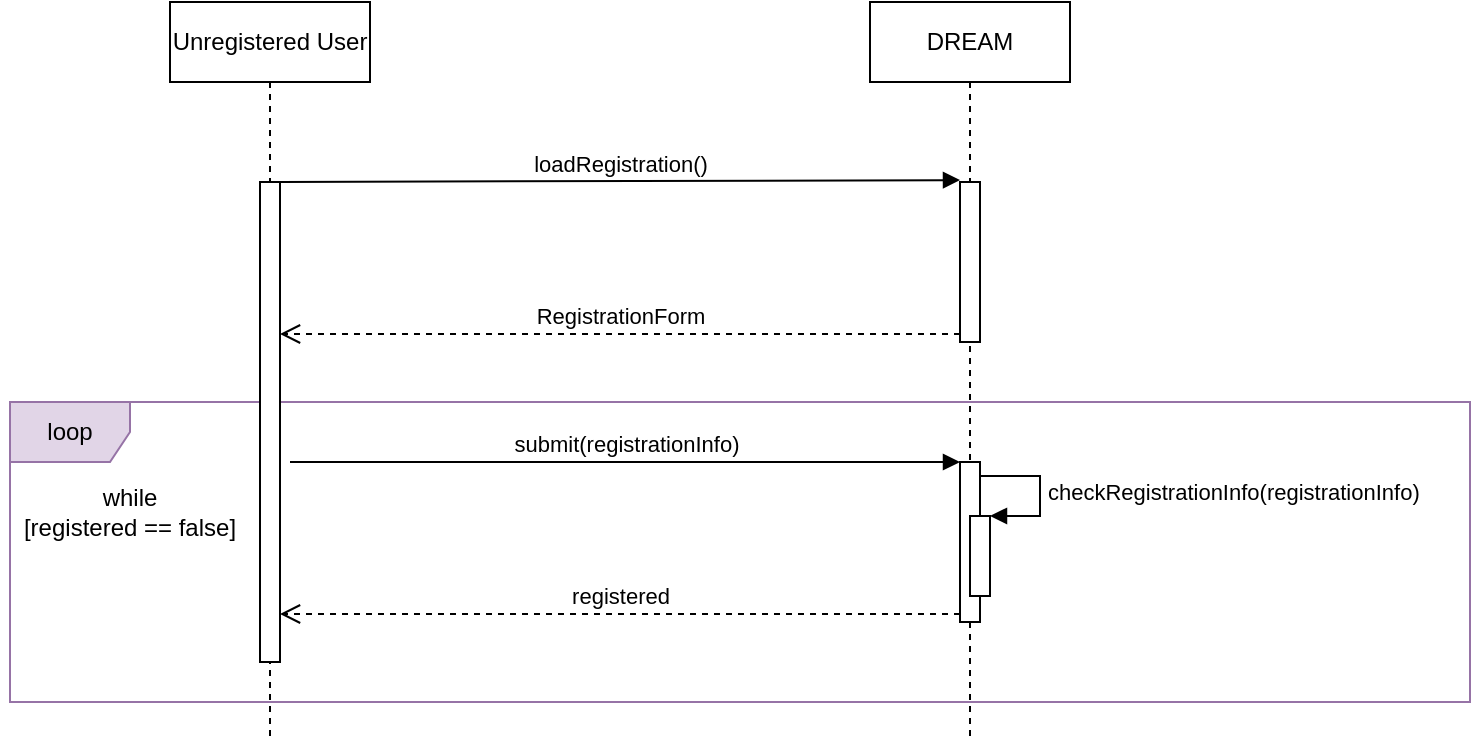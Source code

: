 <mxfile version="16.0.3" type="device" pages="13"><diagram name="registration" id="0783ab3e-0a74-02c8-0abd-f7b4e66b4bec"><mxGraphModel dx="912" dy="740" grid="1" gridSize="10" guides="1" tooltips="1" connect="1" arrows="1" fold="1" page="1" pageScale="1" pageWidth="850" pageHeight="1100" background="none" math="0" shadow="0"><root><mxCell id="0"/><mxCell id="1" parent="0"/><mxCell id="Lhwjp3vvv-CEDBcAC0iq-21" value="loop" style="shape=umlFrame;whiteSpace=wrap;html=1;fillColor=#e1d5e7;strokeColor=#9673a6;" parent="1" vertex="1"><mxGeometry x="10" y="250" width="730" height="150" as="geometry"/></mxCell><mxCell id="Lhwjp3vvv-CEDBcAC0iq-2" value="Unregistered User" style="shape=umlLifeline;perimeter=lifelinePerimeter;whiteSpace=wrap;html=1;container=0;collapsible=0;recursiveResize=0;outlineConnect=0;" parent="1" vertex="1"><mxGeometry x="90" y="50" width="100" height="370" as="geometry"/></mxCell><mxCell id="Lhwjp3vvv-CEDBcAC0iq-3" value="DREAM" style="shape=umlLifeline;perimeter=lifelinePerimeter;whiteSpace=wrap;html=1;container=1;collapsible=0;recursiveResize=0;outlineConnect=0;" parent="1" vertex="1"><mxGeometry x="440" y="50" width="100" height="370" as="geometry"/></mxCell><mxCell id="Lhwjp3vvv-CEDBcAC0iq-4" value="" style="html=1;points=[];perimeter=orthogonalPerimeter;" parent="Lhwjp3vvv-CEDBcAC0iq-3" vertex="1"><mxGeometry x="45" y="90" width="10" height="80" as="geometry"/></mxCell><mxCell id="Lhwjp3vvv-CEDBcAC0iq-14" value="" style="html=1;points=[];perimeter=orthogonalPerimeter;" parent="Lhwjp3vvv-CEDBcAC0iq-3" vertex="1"><mxGeometry x="45" y="230" width="10" height="80" as="geometry"/></mxCell><mxCell id="Lhwjp3vvv-CEDBcAC0iq-19" value="" style="html=1;points=[];perimeter=orthogonalPerimeter;" parent="Lhwjp3vvv-CEDBcAC0iq-3" vertex="1"><mxGeometry x="50" y="257" width="10" height="40" as="geometry"/></mxCell><mxCell id="Lhwjp3vvv-CEDBcAC0iq-20" value="checkRegistrationInfo(registrationInfo)" style="edgeStyle=orthogonalEdgeStyle;html=1;align=left;spacingLeft=2;endArrow=block;rounded=0;entryX=1;entryY=0;" parent="Lhwjp3vvv-CEDBcAC0iq-3" target="Lhwjp3vvv-CEDBcAC0iq-19" edge="1"><mxGeometry relative="1" as="geometry"><mxPoint x="55" y="237" as="sourcePoint"/><Array as="points"><mxPoint x="85" y="237"/></Array></mxGeometry></mxCell><mxCell id="Lhwjp3vvv-CEDBcAC0iq-5" value="loadRegistration()" style="html=1;verticalAlign=bottom;endArrow=block;rounded=0;entryX=0;entryY=-0.012;entryDx=0;entryDy=0;entryPerimeter=0;" parent="1" target="Lhwjp3vvv-CEDBcAC0iq-4" edge="1"><mxGeometry relative="1" as="geometry"><mxPoint x="145" y="140" as="sourcePoint"/><mxPoint x="480" y="140" as="targetPoint"/></mxGeometry></mxCell><mxCell id="Lhwjp3vvv-CEDBcAC0iq-6" value="RegistrationForm" style="html=1;verticalAlign=bottom;endArrow=open;dashed=1;endSize=8;exitX=0;exitY=0.95;rounded=0;" parent="1" source="Lhwjp3vvv-CEDBcAC0iq-4" edge="1"><mxGeometry relative="1" as="geometry"><mxPoint x="145" y="216" as="targetPoint"/></mxGeometry></mxCell><mxCell id="Lhwjp3vvv-CEDBcAC0iq-15" value="submit(registrationInfo)" style="html=1;verticalAlign=bottom;endArrow=block;entryX=0;entryY=0;rounded=0;" parent="1" target="Lhwjp3vvv-CEDBcAC0iq-14" edge="1"><mxGeometry relative="1" as="geometry"><mxPoint x="150" y="280" as="sourcePoint"/></mxGeometry></mxCell><mxCell id="Lhwjp3vvv-CEDBcAC0iq-16" value="registered" style="html=1;verticalAlign=bottom;endArrow=open;dashed=1;endSize=8;exitX=0;exitY=0.95;rounded=0;" parent="1" source="Lhwjp3vvv-CEDBcAC0iq-14" edge="1"><mxGeometry relative="1" as="geometry"><mxPoint x="145" y="356" as="targetPoint"/></mxGeometry></mxCell><mxCell id="Lhwjp3vvv-CEDBcAC0iq-7" value="" style="html=1;points=[];perimeter=orthogonalPerimeter;" parent="1" vertex="1"><mxGeometry x="135" y="140" width="10" height="240" as="geometry"/></mxCell><mxCell id="Lhwjp3vvv-CEDBcAC0iq-22" value="while&lt;br&gt;[registered == false]" style="text;html=1;strokeColor=none;fillColor=none;align=center;verticalAlign=middle;whiteSpace=wrap;rounded=0;" parent="1" vertex="1"><mxGeometry x="5" y="290" width="130" height="30" as="geometry"/></mxCell></root></mxGraphModel></diagram><diagram id="vI2BYqSPdfkyQuanqjRV" name="PolicyMaker Login"><mxGraphModel dx="1000" dy="827" grid="1" gridSize="10" guides="1" tooltips="1" connect="1" arrows="1" fold="1" page="1" pageScale="1" pageWidth="12800" pageHeight="7200" math="0" shadow="0"><root><mxCell id="p0UcOBRAD0Ze1dUnrScN-0"/><mxCell id="p0UcOBRAD0Ze1dUnrScN-1" parent="p0UcOBRAD0Ze1dUnrScN-0"/><mxCell id="_lGnUuVGFpdFyYwsi3Nl-11" value="loop" style="shape=umlFrame;whiteSpace=wrap;html=1;fillColor=#e1d5e7;strokeColor=#9673a6;" parent="p0UcOBRAD0Ze1dUnrScN-1" vertex="1"><mxGeometry x="145" y="350" width="710" height="150" as="geometry"/></mxCell><mxCell id="_lGnUuVGFpdFyYwsi3Nl-0" value="Policy Maker" style="shape=umlLifeline;perimeter=lifelinePerimeter;whiteSpace=wrap;html=1;container=0;collapsible=0;recursiveResize=0;outlineConnect=0;" parent="p0UcOBRAD0Ze1dUnrScN-1" vertex="1"><mxGeometry x="225" y="150" width="100" height="370" as="geometry"/></mxCell><mxCell id="_lGnUuVGFpdFyYwsi3Nl-1" value="DREAM" style="shape=umlLifeline;perimeter=lifelinePerimeter;whiteSpace=wrap;html=1;container=1;collapsible=0;recursiveResize=0;outlineConnect=0;" parent="p0UcOBRAD0Ze1dUnrScN-1" vertex="1"><mxGeometry x="575" y="150" width="100" height="370" as="geometry"/></mxCell><mxCell id="_lGnUuVGFpdFyYwsi3Nl-2" value="" style="html=1;points=[];perimeter=orthogonalPerimeter;" parent="_lGnUuVGFpdFyYwsi3Nl-1" vertex="1"><mxGeometry x="45" y="90" width="10" height="80" as="geometry"/></mxCell><mxCell id="_lGnUuVGFpdFyYwsi3Nl-3" value="" style="html=1;points=[];perimeter=orthogonalPerimeter;" parent="_lGnUuVGFpdFyYwsi3Nl-1" vertex="1"><mxGeometry x="45" y="230" width="10" height="80" as="geometry"/></mxCell><mxCell id="_lGnUuVGFpdFyYwsi3Nl-4" value="" style="html=1;points=[];perimeter=orthogonalPerimeter;" parent="_lGnUuVGFpdFyYwsi3Nl-1" vertex="1"><mxGeometry x="50" y="257" width="10" height="40" as="geometry"/></mxCell><mxCell id="_lGnUuVGFpdFyYwsi3Nl-5" value="checkLoginInfo(loginInfo)" style="edgeStyle=orthogonalEdgeStyle;html=1;align=left;spacingLeft=2;endArrow=block;rounded=0;entryX=1;entryY=0;" parent="_lGnUuVGFpdFyYwsi3Nl-1" target="_lGnUuVGFpdFyYwsi3Nl-4" edge="1"><mxGeometry relative="1" as="geometry"><mxPoint x="55" y="237" as="sourcePoint"/><Array as="points"><mxPoint x="85" y="237"/></Array></mxGeometry></mxCell><mxCell id="_lGnUuVGFpdFyYwsi3Nl-6" value="loadLogin()" style="html=1;verticalAlign=bottom;endArrow=block;rounded=0;entryX=0;entryY=-0.012;entryDx=0;entryDy=0;entryPerimeter=0;" parent="p0UcOBRAD0Ze1dUnrScN-1" target="_lGnUuVGFpdFyYwsi3Nl-2" edge="1"><mxGeometry relative="1" as="geometry"><mxPoint x="280" y="240" as="sourcePoint"/><mxPoint x="615" y="240" as="targetPoint"/></mxGeometry></mxCell><mxCell id="_lGnUuVGFpdFyYwsi3Nl-7" value="LoginForm" style="html=1;verticalAlign=bottom;endArrow=open;dashed=1;endSize=8;exitX=0;exitY=0.95;rounded=0;" parent="p0UcOBRAD0Ze1dUnrScN-1" source="_lGnUuVGFpdFyYwsi3Nl-2" edge="1"><mxGeometry relative="1" as="geometry"><mxPoint x="280" y="316" as="targetPoint"/></mxGeometry></mxCell><mxCell id="_lGnUuVGFpdFyYwsi3Nl-8" value="submit(loginInfo)" style="html=1;verticalAlign=bottom;endArrow=block;entryX=0;entryY=0;rounded=0;" parent="p0UcOBRAD0Ze1dUnrScN-1" target="_lGnUuVGFpdFyYwsi3Nl-3" edge="1"><mxGeometry relative="1" as="geometry"><mxPoint x="285" y="380" as="sourcePoint"/></mxGeometry></mxCell><mxCell id="_lGnUuVGFpdFyYwsi3Nl-9" value="registered" style="html=1;verticalAlign=bottom;endArrow=open;dashed=1;endSize=8;exitX=0;exitY=0.95;rounded=0;" parent="p0UcOBRAD0Ze1dUnrScN-1" source="_lGnUuVGFpdFyYwsi3Nl-3" edge="1"><mxGeometry relative="1" as="geometry"><mxPoint x="280" y="456" as="targetPoint"/></mxGeometry></mxCell><mxCell id="_lGnUuVGFpdFyYwsi3Nl-10" value="" style="html=1;points=[];perimeter=orthogonalPerimeter;" parent="p0UcOBRAD0Ze1dUnrScN-1" vertex="1"><mxGeometry x="270" y="240" width="10" height="240" as="geometry"/></mxCell><mxCell id="_lGnUuVGFpdFyYwsi3Nl-12" value="while&lt;br&gt;[registered == false]" style="text;html=1;strokeColor=none;fillColor=none;align=center;verticalAlign=middle;whiteSpace=wrap;rounded=0;" parent="p0UcOBRAD0Ze1dUnrScN-1" vertex="1"><mxGeometry x="140" y="390" width="130" height="30" as="geometry"/></mxCell></root></mxGraphModel></diagram><diagram id="Sor99EpceYO9WMCxvMWS" name="PolicyMaker identify"><mxGraphModel dx="912" dy="740" grid="1" gridSize="10" guides="1" tooltips="1" connect="1" arrows="1" fold="1" page="1" pageScale="1" pageWidth="12800" pageHeight="7200" math="0" shadow="0"><root><mxCell id="fFaa73xFJhTY0NEzbRdM-0"/><mxCell id="fFaa73xFJhTY0NEzbRdM-1" parent="fFaa73xFJhTY0NEzbRdM-0"/><mxCell id="s4VFORt1vu0HnYtJJk2j-1" value="Policy Maker" style="shape=umlLifeline;perimeter=lifelinePerimeter;whiteSpace=wrap;html=1;container=0;collapsible=0;recursiveResize=0;outlineConnect=0;" parent="fFaa73xFJhTY0NEzbRdM-1" vertex="1"><mxGeometry x="695" y="40" width="100" height="480" as="geometry"/></mxCell><mxCell id="s4VFORt1vu0HnYtJJk2j-2" value="DREAM" style="shape=umlLifeline;perimeter=lifelinePerimeter;whiteSpace=wrap;html=1;container=1;collapsible=0;recursiveResize=0;outlineConnect=0;" parent="fFaa73xFJhTY0NEzbRdM-1" vertex="1"><mxGeometry x="1045" y="40" width="100" height="480" as="geometry"/></mxCell><mxCell id="s4VFORt1vu0HnYtJJk2j-3" value="" style="html=1;points=[];perimeter=orthogonalPerimeter;" parent="s4VFORt1vu0HnYtJJk2j-2" vertex="1"><mxGeometry x="45" y="90" width="10" height="80" as="geometry"/></mxCell><mxCell id="s4VFORt1vu0HnYtJJk2j-4" value="" style="html=1;points=[];perimeter=orthogonalPerimeter;" parent="s4VFORt1vu0HnYtJJk2j-2" vertex="1"><mxGeometry x="45" y="230" width="10" height="80" as="geometry"/></mxCell><mxCell id="3A6Jlp2NNqsCVwZp2HEv-0" value="" style="html=1;points=[];perimeter=orthogonalPerimeter;" parent="s4VFORt1vu0HnYtJJk2j-2" vertex="1"><mxGeometry x="45" y="360" width="10" height="80" as="geometry"/></mxCell><mxCell id="s4VFORt1vu0HnYtJJk2j-7" value="selectArea(area)" style="html=1;verticalAlign=bottom;endArrow=block;rounded=0;entryX=0;entryY=-0.012;entryDx=0;entryDy=0;entryPerimeter=0;" parent="fFaa73xFJhTY0NEzbRdM-1" target="s4VFORt1vu0HnYtJJk2j-3" edge="1"><mxGeometry relative="1" as="geometry"><mxPoint x="750" y="130" as="sourcePoint"/><mxPoint x="1085" y="130" as="targetPoint"/></mxGeometry></mxCell><mxCell id="s4VFORt1vu0HnYtJJk2j-8" value="areaInfo" style="html=1;verticalAlign=bottom;endArrow=open;dashed=1;endSize=8;exitX=0;exitY=0.95;rounded=0;" parent="fFaa73xFJhTY0NEzbRdM-1" source="s4VFORt1vu0HnYtJJk2j-3" edge="1"><mxGeometry relative="1" as="geometry"><mxPoint x="750" y="206" as="targetPoint"/></mxGeometry></mxCell><mxCell id="s4VFORt1vu0HnYtJJk2j-9" value="loadPerformanceUpdate(area)" style="html=1;verticalAlign=bottom;endArrow=block;entryX=0;entryY=0;rounded=0;" parent="fFaa73xFJhTY0NEzbRdM-1" target="s4VFORt1vu0HnYtJJk2j-4" edge="1"><mxGeometry relative="1" as="geometry"><mxPoint x="755" y="270" as="sourcePoint"/></mxGeometry></mxCell><mxCell id="s4VFORt1vu0HnYtJJk2j-10" value="farmerList" style="html=1;verticalAlign=bottom;endArrow=open;dashed=1;endSize=8;exitX=0;exitY=0.95;rounded=0;" parent="fFaa73xFJhTY0NEzbRdM-1" source="s4VFORt1vu0HnYtJJk2j-4" edge="1"><mxGeometry relative="1" as="geometry"><mxPoint x="750" y="346" as="targetPoint"/></mxGeometry></mxCell><mxCell id="s4VFORt1vu0HnYtJJk2j-11" value="" style="html=1;points=[];perimeter=orthogonalPerimeter;" parent="fFaa73xFJhTY0NEzbRdM-1" vertex="1"><mxGeometry x="740" y="130" width="10" height="380" as="geometry"/></mxCell><mxCell id="3A6Jlp2NNqsCVwZp2HEv-1" value="submit(farmerPerformanceInfo)" style="html=1;verticalAlign=bottom;endArrow=block;entryX=0;entryY=0;rounded=0;" parent="fFaa73xFJhTY0NEzbRdM-1" target="3A6Jlp2NNqsCVwZp2HEv-0" edge="1"><mxGeometry relative="1" as="geometry"><mxPoint x="750" y="400" as="sourcePoint"/></mxGeometry></mxCell><mxCell id="3A6Jlp2NNqsCVwZp2HEv-2" value="success" style="html=1;verticalAlign=bottom;endArrow=open;dashed=1;endSize=8;exitX=0;exitY=0.95;rounded=0;" parent="fFaa73xFJhTY0NEzbRdM-1" source="3A6Jlp2NNqsCVwZp2HEv-0" edge="1"><mxGeometry relative="1" as="geometry"><mxPoint x="750" y="476" as="targetPoint"/></mxGeometry></mxCell></root></mxGraphModel></diagram><diagram id="JmxkgV8Ty_co2hXeYLYR" name="PolicyMaker understand"><mxGraphModel dx="912" dy="740" grid="1" gridSize="10" guides="1" tooltips="1" connect="1" arrows="1" fold="1" page="1" pageScale="1" pageWidth="12800" pageHeight="7200" math="0" shadow="0"><root><mxCell id="wDSGKL-ohpnoMUDczvOd-0"/><mxCell id="wDSGKL-ohpnoMUDczvOd-1" parent="wDSGKL-ohpnoMUDczvOd-0"/><mxCell id="4y-3x2z9PUNTMeuIYNOr-0" value="opt" style="shape=umlFrame;whiteSpace=wrap;html=1;fillColor=#dae8fc;strokeColor=#6c8ebf;" parent="wDSGKL-ohpnoMUDczvOd-1" vertex="1"><mxGeometry x="660" y="220" width="500" height="160" as="geometry"/></mxCell><mxCell id="SFy-0bgSA0R7EXU9Q11b-1" value="Policy Maker" style="shape=umlLifeline;perimeter=lifelinePerimeter;whiteSpace=wrap;html=1;container=0;collapsible=0;recursiveResize=0;outlineConnect=0;" parent="wDSGKL-ohpnoMUDczvOd-1" vertex="1"><mxGeometry x="695" y="40" width="100" height="370" as="geometry"/></mxCell><mxCell id="SFy-0bgSA0R7EXU9Q11b-2" value="DREAM" style="shape=umlLifeline;perimeter=lifelinePerimeter;whiteSpace=wrap;html=1;container=1;collapsible=0;recursiveResize=0;outlineConnect=0;" parent="wDSGKL-ohpnoMUDczvOd-1" vertex="1"><mxGeometry x="1045" y="40" width="100" height="370" as="geometry"/></mxCell><mxCell id="SFy-0bgSA0R7EXU9Q11b-3" value="" style="html=1;points=[];perimeter=orthogonalPerimeter;" parent="SFy-0bgSA0R7EXU9Q11b-2" vertex="1"><mxGeometry x="45" y="90" width="10" height="80" as="geometry"/></mxCell><mxCell id="SFy-0bgSA0R7EXU9Q11b-4" value="" style="html=1;points=[];perimeter=orthogonalPerimeter;" parent="SFy-0bgSA0R7EXU9Q11b-2" vertex="1"><mxGeometry x="45" y="230" width="10" height="80" as="geometry"/></mxCell><mxCell id="SFy-0bgSA0R7EXU9Q11b-7" value="loadDailyPlanList(agronomist)" style="html=1;verticalAlign=bottom;endArrow=block;rounded=0;entryX=0;entryY=-0.012;entryDx=0;entryDy=0;entryPerimeter=0;" parent="wDSGKL-ohpnoMUDczvOd-1" target="SFy-0bgSA0R7EXU9Q11b-3" edge="1"><mxGeometry relative="1" as="geometry"><mxPoint x="750" y="130" as="sourcePoint"/><mxPoint x="1085" y="130" as="targetPoint"/></mxGeometry></mxCell><mxCell id="SFy-0bgSA0R7EXU9Q11b-8" value="dailyplanList" style="html=1;verticalAlign=bottom;endArrow=open;dashed=1;endSize=8;exitX=0;exitY=0.95;rounded=0;" parent="wDSGKL-ohpnoMUDczvOd-1" source="SFy-0bgSA0R7EXU9Q11b-3" edge="1"><mxGeometry relative="1" as="geometry"><mxPoint x="750" y="206" as="targetPoint"/></mxGeometry></mxCell><mxCell id="SFy-0bgSA0R7EXU9Q11b-9" value="loadDailyPlanDetail(dailyPlanTitle)" style="html=1;verticalAlign=bottom;endArrow=block;entryX=0;entryY=0;rounded=0;" parent="wDSGKL-ohpnoMUDczvOd-1" target="SFy-0bgSA0R7EXU9Q11b-4" edge="1"><mxGeometry relative="1" as="geometry"><mxPoint x="755" y="270" as="sourcePoint"/></mxGeometry></mxCell><mxCell id="SFy-0bgSA0R7EXU9Q11b-10" value="dailyPlanDetail" style="html=1;verticalAlign=bottom;endArrow=open;dashed=1;endSize=8;exitX=0;exitY=0.95;rounded=0;" parent="wDSGKL-ohpnoMUDczvOd-1" source="SFy-0bgSA0R7EXU9Q11b-4" edge="1"><mxGeometry relative="1" as="geometry"><mxPoint x="750" y="346" as="targetPoint"/></mxGeometry></mxCell><mxCell id="SFy-0bgSA0R7EXU9Q11b-11" value="" style="html=1;points=[];perimeter=orthogonalPerimeter;" parent="wDSGKL-ohpnoMUDczvOd-1" vertex="1"><mxGeometry x="740" y="130" width="10" height="240" as="geometry"/></mxCell></root></mxGraphModel></diagram><diagram id="WUiYrkBBlx-6WOSPukio" name="FarmerLogin"><mxGraphModel dx="912" dy="740" grid="1" gridSize="10" guides="1" tooltips="1" connect="1" arrows="1" fold="1" page="1" pageScale="1" pageWidth="827" pageHeight="1169" math="0" shadow="0"><root><mxCell id="MuZKLy8GNSmhMzyMDgy6-0"/><mxCell id="MuZKLy8GNSmhMzyMDgy6-1" parent="MuZKLy8GNSmhMzyMDgy6-0"/><mxCell id="MuZKLy8GNSmhMzyMDgy6-2" value="loop" style="shape=umlFrame;whiteSpace=wrap;html=1;fillColor=#e1d5e7;strokeColor=#9673a6;" parent="MuZKLy8GNSmhMzyMDgy6-1" vertex="1"><mxGeometry x="145" y="350" width="710" height="150" as="geometry"/></mxCell><mxCell id="MuZKLy8GNSmhMzyMDgy6-3" value="Farmer" style="shape=umlLifeline;perimeter=lifelinePerimeter;whiteSpace=wrap;html=1;container=0;collapsible=0;recursiveResize=0;outlineConnect=0;" parent="MuZKLy8GNSmhMzyMDgy6-1" vertex="1"><mxGeometry x="225" y="150" width="100" height="370" as="geometry"/></mxCell><mxCell id="MuZKLy8GNSmhMzyMDgy6-4" value="DREAM" style="shape=umlLifeline;perimeter=lifelinePerimeter;whiteSpace=wrap;html=1;container=1;collapsible=0;recursiveResize=0;outlineConnect=0;" parent="MuZKLy8GNSmhMzyMDgy6-1" vertex="1"><mxGeometry x="575" y="150" width="100" height="370" as="geometry"/></mxCell><mxCell id="MuZKLy8GNSmhMzyMDgy6-5" value="" style="html=1;points=[];perimeter=orthogonalPerimeter;" parent="MuZKLy8GNSmhMzyMDgy6-4" vertex="1"><mxGeometry x="45" y="90" width="10" height="80" as="geometry"/></mxCell><mxCell id="MuZKLy8GNSmhMzyMDgy6-6" value="" style="html=1;points=[];perimeter=orthogonalPerimeter;" parent="MuZKLy8GNSmhMzyMDgy6-4" vertex="1"><mxGeometry x="45" y="230" width="10" height="80" as="geometry"/></mxCell><mxCell id="MuZKLy8GNSmhMzyMDgy6-7" value="" style="html=1;points=[];perimeter=orthogonalPerimeter;" parent="MuZKLy8GNSmhMzyMDgy6-4" vertex="1"><mxGeometry x="50" y="257" width="10" height="40" as="geometry"/></mxCell><mxCell id="MuZKLy8GNSmhMzyMDgy6-8" value="checkLoginInfo(loginInfo)" style="edgeStyle=orthogonalEdgeStyle;html=1;align=left;spacingLeft=2;endArrow=block;rounded=0;entryX=1;entryY=0;" parent="MuZKLy8GNSmhMzyMDgy6-4" target="MuZKLy8GNSmhMzyMDgy6-7" edge="1"><mxGeometry relative="1" as="geometry"><mxPoint x="55" y="237" as="sourcePoint"/><Array as="points"><mxPoint x="85" y="237"/></Array></mxGeometry></mxCell><mxCell id="MuZKLy8GNSmhMzyMDgy6-9" value="loadLogin()" style="html=1;verticalAlign=bottom;endArrow=block;rounded=0;entryX=0;entryY=-0.012;entryDx=0;entryDy=0;entryPerimeter=0;" parent="MuZKLy8GNSmhMzyMDgy6-1" target="MuZKLy8GNSmhMzyMDgy6-5" edge="1"><mxGeometry relative="1" as="geometry"><mxPoint x="280" y="240" as="sourcePoint"/><mxPoint x="615" y="240" as="targetPoint"/></mxGeometry></mxCell><mxCell id="MuZKLy8GNSmhMzyMDgy6-10" value="LoginForm" style="html=1;verticalAlign=bottom;endArrow=open;dashed=1;endSize=8;exitX=0;exitY=0.95;rounded=0;" parent="MuZKLy8GNSmhMzyMDgy6-1" source="MuZKLy8GNSmhMzyMDgy6-5" edge="1"><mxGeometry relative="1" as="geometry"><mxPoint x="280" y="316" as="targetPoint"/></mxGeometry></mxCell><mxCell id="MuZKLy8GNSmhMzyMDgy6-11" value="submit(loginInfo)" style="html=1;verticalAlign=bottom;endArrow=block;entryX=0;entryY=0;rounded=0;" parent="MuZKLy8GNSmhMzyMDgy6-1" target="MuZKLy8GNSmhMzyMDgy6-6" edge="1"><mxGeometry relative="1" as="geometry"><mxPoint x="285" y="380" as="sourcePoint"/></mxGeometry></mxCell><mxCell id="MuZKLy8GNSmhMzyMDgy6-12" value="registered" style="html=1;verticalAlign=bottom;endArrow=open;dashed=1;endSize=8;exitX=0;exitY=0.95;rounded=0;" parent="MuZKLy8GNSmhMzyMDgy6-1" source="MuZKLy8GNSmhMzyMDgy6-6" edge="1"><mxGeometry relative="1" as="geometry"><mxPoint x="280" y="456" as="targetPoint"/></mxGeometry></mxCell><mxCell id="MuZKLy8GNSmhMzyMDgy6-13" value="" style="html=1;points=[];perimeter=orthogonalPerimeter;" parent="MuZKLy8GNSmhMzyMDgy6-1" vertex="1"><mxGeometry x="270" y="240" width="10" height="240" as="geometry"/></mxCell><mxCell id="MuZKLy8GNSmhMzyMDgy6-14" value="while&lt;br&gt;[registered == false]" style="text;html=1;strokeColor=none;fillColor=none;align=center;verticalAlign=middle;whiteSpace=wrap;rounded=0;" parent="MuZKLy8GNSmhMzyMDgy6-1" vertex="1"><mxGeometry x="140" y="390" width="130" height="30" as="geometry"/></mxCell></root></mxGraphModel></diagram><diagram id="rkli87DTy1cVALf8DbDW" name="FarmeRserachInfo"><mxGraphModel dx="912" dy="740" grid="1" gridSize="10" guides="1" tooltips="1" connect="1" arrows="1" fold="1" page="1" pageScale="1" pageWidth="827" pageHeight="1169" math="0" shadow="0"><root><mxCell id="MAg0Oq1QoUYgo6L_01gQ-0"/><mxCell id="MAg0Oq1QoUYgo6L_01gQ-1" parent="MAg0Oq1QoUYgo6L_01gQ-0"/><mxCell id="LpocW63uH2RS1MzhOu2y-16" value="Farmer" style="shape=umlLifeline;perimeter=lifelinePerimeter;whiteSpace=wrap;html=1;container=0;collapsible=0;recursiveResize=0;outlineConnect=0;" parent="MAg0Oq1QoUYgo6L_01gQ-1" vertex="1"><mxGeometry x="225" y="150" width="100" height="530" as="geometry"/></mxCell><mxCell id="LpocW63uH2RS1MzhOu2y-17" value="DREAM" style="shape=umlLifeline;perimeter=lifelinePerimeter;whiteSpace=wrap;html=1;container=0;collapsible=0;recursiveResize=0;outlineConnect=0;" parent="MAg0Oq1QoUYgo6L_01gQ-1" vertex="1"><mxGeometry x="512.5" y="150" width="225" height="530" as="geometry"/></mxCell><mxCell id="LpocW63uH2RS1MzhOu2y-18" value="loadHomePage()" style="html=1;verticalAlign=bottom;endArrow=block;rounded=0;entryX=0;entryY=-0.012;entryDx=0;entryDy=0;entryPerimeter=0;" parent="MAg0Oq1QoUYgo6L_01gQ-1" target="LpocW63uH2RS1MzhOu2y-34" edge="1"><mxGeometry relative="1" as="geometry"><mxPoint x="280" y="240" as="sourcePoint"/><mxPoint x="615" y="240" as="targetPoint"/></mxGeometry></mxCell><mxCell id="LpocW63uH2RS1MzhOu2y-19" value="HomePage" style="html=1;verticalAlign=bottom;endArrow=open;dashed=1;endSize=8;exitX=0;exitY=0.95;rounded=0;" parent="MAg0Oq1QoUYgo6L_01gQ-1" source="LpocW63uH2RS1MzhOu2y-34" edge="1"><mxGeometry relative="1" as="geometry"><mxPoint x="280" y="316" as="targetPoint"/></mxGeometry></mxCell><mxCell id="LpocW63uH2RS1MzhOu2y-20" value="loadSearch()" style="html=1;verticalAlign=bottom;endArrow=block;entryX=0;entryY=0;rounded=0;" parent="MAg0Oq1QoUYgo6L_01gQ-1" target="LpocW63uH2RS1MzhOu2y-35" edge="1"><mxGeometry relative="1" as="geometry"><mxPoint x="285" y="380" as="sourcePoint"/></mxGeometry></mxCell><mxCell id="LpocW63uH2RS1MzhOu2y-21" value="SearchPage" style="html=1;verticalAlign=bottom;endArrow=open;dashed=1;endSize=8;exitX=0;exitY=0.95;rounded=0;" parent="MAg0Oq1QoUYgo6L_01gQ-1" source="LpocW63uH2RS1MzhOu2y-35" edge="1"><mxGeometry relative="1" as="geometry"><mxPoint x="280" y="456" as="targetPoint"/></mxGeometry></mxCell><mxCell id="LpocW63uH2RS1MzhOu2y-29" value="submit(SearchInfo)" style="html=1;verticalAlign=bottom;endArrow=block;entryX=0;entryY=0;rounded=0;" parent="MAg0Oq1QoUYgo6L_01gQ-1" edge="1"><mxGeometry relative="1" as="geometry"><mxPoint x="283" y="526" as="sourcePoint"/><mxPoint x="618" y="526" as="targetPoint"/></mxGeometry></mxCell><mxCell id="LpocW63uH2RS1MzhOu2y-30" value="Info" style="html=1;verticalAlign=bottom;endArrow=open;dashed=1;endSize=8;exitX=0;exitY=0.95;rounded=0;" parent="MAg0Oq1QoUYgo6L_01gQ-1" edge="1"><mxGeometry relative="1" as="geometry"><mxPoint x="280" y="596" as="targetPoint"/><mxPoint x="620" y="596" as="sourcePoint"/></mxGeometry></mxCell><mxCell id="LpocW63uH2RS1MzhOu2y-34" value="" style="html=1;points=[];perimeter=orthogonalPerimeter;" parent="MAg0Oq1QoUYgo6L_01gQ-1" vertex="1"><mxGeometry x="620" y="240" width="10" height="80" as="geometry"/></mxCell><mxCell id="LpocW63uH2RS1MzhOu2y-35" value="" style="html=1;points=[];perimeter=orthogonalPerimeter;" parent="MAg0Oq1QoUYgo6L_01gQ-1" vertex="1"><mxGeometry x="620" y="380" width="10" height="80" as="geometry"/></mxCell><mxCell id="LpocW63uH2RS1MzhOu2y-37" value="" style="html=1;points=[];perimeter=orthogonalPerimeter;" parent="MAg0Oq1QoUYgo6L_01gQ-1" vertex="1"><mxGeometry x="620" y="520" width="10" height="80" as="geometry"/></mxCell><mxCell id="LpocW63uH2RS1MzhOu2y-44" value="" style="html=1;points=[];perimeter=orthogonalPerimeter;" parent="MAg0Oq1QoUYgo6L_01gQ-1" vertex="1"><mxGeometry x="270" y="240" width="10" height="400" as="geometry"/></mxCell></root></mxGraphModel></diagram><diagram id="aGxlVTFoe3kkhoftsPfK" name="FarmerReport"><mxGraphModel dx="912" dy="740" grid="1" gridSize="10" guides="1" tooltips="1" connect="1" arrows="1" fold="1" page="1" pageScale="1" pageWidth="827" pageHeight="1169" math="0" shadow="0"><root><mxCell id="apybfHAriF6kYaItE0Lz-0"/><mxCell id="apybfHAriF6kYaItE0Lz-1" parent="apybfHAriF6kYaItE0Lz-0"/><mxCell id="5CggWhjUF8jE533w_D5Z-1" value="Farmer" style="shape=umlLifeline;perimeter=lifelinePerimeter;whiteSpace=wrap;html=1;container=0;collapsible=0;recursiveResize=0;outlineConnect=0;" parent="apybfHAriF6kYaItE0Lz-1" vertex="1"><mxGeometry x="225" y="150" width="100" height="510" as="geometry"/></mxCell><mxCell id="5CggWhjUF8jE533w_D5Z-2" value="DREAM" style="shape=umlLifeline;perimeter=lifelinePerimeter;whiteSpace=wrap;html=1;container=0;collapsible=0;recursiveResize=0;outlineConnect=0;" parent="apybfHAriF6kYaItE0Lz-1" vertex="1"><mxGeometry x="512.5" y="150" width="225" height="510" as="geometry"/></mxCell><mxCell id="5CggWhjUF8jE533w_D5Z-7" value="loadHomePage()" style="html=1;verticalAlign=bottom;endArrow=block;rounded=0;entryX=0;entryY=-0.012;entryDx=0;entryDy=0;entryPerimeter=0;" parent="apybfHAriF6kYaItE0Lz-1" target="5CggWhjUF8jE533w_D5Z-3" edge="1"><mxGeometry relative="1" as="geometry"><mxPoint x="280" y="240" as="sourcePoint"/><mxPoint x="615" y="240" as="targetPoint"/></mxGeometry></mxCell><mxCell id="5CggWhjUF8jE533w_D5Z-8" value="HomePage" style="html=1;verticalAlign=bottom;endArrow=open;dashed=1;endSize=8;exitX=0;exitY=0.95;rounded=0;" parent="apybfHAriF6kYaItE0Lz-1" source="5CggWhjUF8jE533w_D5Z-3" edge="1"><mxGeometry relative="1" as="geometry"><mxPoint x="280" y="316" as="targetPoint"/></mxGeometry></mxCell><mxCell id="5CggWhjUF8jE533w_D5Z-9" value="loadReport()" style="html=1;verticalAlign=bottom;endArrow=block;entryX=0;entryY=0;rounded=0;" parent="apybfHAriF6kYaItE0Lz-1" target="5CggWhjUF8jE533w_D5Z-4" edge="1"><mxGeometry relative="1" as="geometry"><mxPoint x="285" y="380" as="sourcePoint"/></mxGeometry></mxCell><mxCell id="5CggWhjUF8jE533w_D5Z-10" value="ReportPage" style="html=1;verticalAlign=bottom;endArrow=open;dashed=1;endSize=8;exitX=0;exitY=0.95;rounded=0;" parent="apybfHAriF6kYaItE0Lz-1" source="5CggWhjUF8jE533w_D5Z-4" edge="1"><mxGeometry relative="1" as="geometry"><mxPoint x="280" y="456" as="targetPoint"/></mxGeometry></mxCell><mxCell id="TSpS54qGhkRAravP3v5n-0" value="" style="html=1;points=[];perimeter=orthogonalPerimeter;" parent="apybfHAriF6kYaItE0Lz-1" vertex="1"><mxGeometry x="620" y="520" width="10" height="80" as="geometry"/></mxCell><mxCell id="KQT7SdxZpSjkkzwR4Kma-1" value="return" style="html=1;verticalAlign=bottom;endArrow=open;dashed=1;endSize=8;exitX=0;exitY=0.95;rounded=0;" parent="apybfHAriF6kYaItE0Lz-1" edge="1"><mxGeometry relative="1" as="geometry"><mxPoint x="280" y="599.43" as="targetPoint"/><mxPoint x="620" y="599.43" as="sourcePoint"/></mxGeometry></mxCell><mxCell id="KQT7SdxZpSjkkzwR4Kma-2" value="submit(report)" style="html=1;verticalAlign=bottom;endArrow=block;entryX=0;entryY=0;rounded=0;" parent="apybfHAriF6kYaItE0Lz-1" edge="1"><mxGeometry relative="1" as="geometry"><mxPoint x="285" y="523.43" as="sourcePoint"/><mxPoint x="620" y="523.43" as="targetPoint"/></mxGeometry></mxCell><mxCell id="5CggWhjUF8jE533w_D5Z-3" value="" style="html=1;points=[];perimeter=orthogonalPerimeter;" parent="apybfHAriF6kYaItE0Lz-1" vertex="1"><mxGeometry x="620" y="240" width="10" height="80" as="geometry"/></mxCell><mxCell id="5CggWhjUF8jE533w_D5Z-4" value="" style="html=1;points=[];perimeter=orthogonalPerimeter;" parent="apybfHAriF6kYaItE0Lz-1" vertex="1"><mxGeometry x="620" y="380" width="10" height="80" as="geometry"/></mxCell><mxCell id="5CggWhjUF8jE533w_D5Z-11" value="" style="html=1;points=[];perimeter=orthogonalPerimeter;" parent="apybfHAriF6kYaItE0Lz-1" vertex="1"><mxGeometry x="270" y="240" width="10" height="390" as="geometry"/></mxCell></root></mxGraphModel></diagram><diagram id="hF7P5EV_0dMn8r7orZTg" name="FarmerRequest"><mxGraphModel dx="1013" dy="822" grid="1" gridSize="10" guides="1" tooltips="1" connect="1" arrows="1" fold="1" page="1" pageScale="1" pageWidth="827" pageHeight="1169" math="0" shadow="0"><root><mxCell id="AIXofxm8JtdYbYv3hk6T-0"/><mxCell id="AIXofxm8JtdYbYv3hk6T-1" parent="AIXofxm8JtdYbYv3hk6T-0"/><mxCell id="FJDGqSjrjpDmCkLLzRo9-0" value="" style="group" parent="AIXofxm8JtdYbYv3hk6T-1" vertex="1" connectable="0"><mxGeometry x="210" y="145" width="640" height="880" as="geometry"/></mxCell><mxCell id="9Np5Jkm2JVUfr4KAKG-8-10" value="" style="group" vertex="1" connectable="0" parent="FJDGqSjrjpDmCkLLzRo9-0"><mxGeometry x="-111" y="600" width="491" height="134" as="geometry"/></mxCell><mxCell id="9Np5Jkm2JVUfr4KAKG-8-0" value="alt" style="shape=umlFrame;whiteSpace=wrap;html=1;fillColor=#ffe6cc;strokeColor=#d79b00;" vertex="1" parent="9Np5Jkm2JVUfr4KAKG-8-10"><mxGeometry x="0.804" width="490.196" height="134" as="geometry"/></mxCell><mxCell id="9Np5Jkm2JVUfr4KAKG-8-8" value="" style="endArrow=none;html=1;rounded=0;fillColor=#ffe6cc;strokeColor=#d79b00;" edge="1" parent="9Np5Jkm2JVUfr4KAKG-8-10"><mxGeometry width="50" height="50" relative="1" as="geometry"><mxPoint y="64" as="sourcePoint"/><mxPoint x="491" y="64" as="targetPoint"/></mxGeometry></mxCell><mxCell id="9Np5Jkm2JVUfr4KAKG-8-11" value="send(none_answer)" style="html=1;verticalAlign=bottom;endArrow=open;dashed=1;endSize=8;exitX=0;exitY=0.95;rounded=0;" edge="1" parent="9Np5Jkm2JVUfr4KAKG-8-10"><mxGeometry relative="1" as="geometry"><mxPoint x="150.997" y="44.998" as="targetPoint"/><mxPoint x="407.955" y="44.998" as="sourcePoint"/></mxGeometry></mxCell><mxCell id="9Np5Jkm2JVUfr4KAKG-8-12" value="send(answer)" style="html=1;verticalAlign=bottom;endArrow=open;dashed=1;endSize=8;exitX=0;exitY=0.95;rounded=0;" edge="1" parent="9Np5Jkm2JVUfr4KAKG-8-10"><mxGeometry relative="1" as="geometry"><mxPoint x="150.997" y="104.998" as="targetPoint"/><mxPoint x="407.955" y="104.998" as="sourcePoint"/></mxGeometry></mxCell><mxCell id="E1_yfa3fyRlqu1j6H1gJ-16" value="Farmer" style="shape=umlLifeline;perimeter=lifelinePerimeter;whiteSpace=wrap;html=1;container=0;collapsible=0;recursiveResize=0;outlineConnect=0;" parent="FJDGqSjrjpDmCkLLzRo9-0" vertex="1"><mxGeometry width="75.576" height="880" as="geometry"/></mxCell><mxCell id="E1_yfa3fyRlqu1j6H1gJ-17" value="DREAM" style="shape=umlLifeline;perimeter=lifelinePerimeter;whiteSpace=wrap;html=1;container=0;collapsible=0;recursiveResize=0;outlineConnect=0;" parent="FJDGqSjrjpDmCkLLzRo9-0" vertex="1"><mxGeometry x="254.124" width="96.359" height="880" as="geometry"/></mxCell><mxCell id="E1_yfa3fyRlqu1j6H1gJ-18" value="loadHomePage()" style="html=1;verticalAlign=bottom;endArrow=block;rounded=0;entryX=0;entryY=-0.012;entryDx=0;entryDy=0;entryPerimeter=0;" parent="FJDGqSjrjpDmCkLLzRo9-0" target="E1_yfa3fyRlqu1j6H1gJ-34" edge="1"><mxGeometry relative="1" as="geometry"><mxPoint x="41.567" y="72.661" as="sourcePoint"/><mxPoint x="294.747" y="72.661" as="targetPoint"/></mxGeometry></mxCell><mxCell id="E1_yfa3fyRlqu1j6H1gJ-19" value="HomePage" style="html=1;verticalAlign=bottom;endArrow=open;dashed=1;endSize=8;exitX=0;exitY=0.95;rounded=0;" parent="FJDGqSjrjpDmCkLLzRo9-0" source="E1_yfa3fyRlqu1j6H1gJ-34" edge="1"><mxGeometry relative="1" as="geometry"><mxPoint x="41.567" y="134.018" as="targetPoint"/></mxGeometry></mxCell><mxCell id="E1_yfa3fyRlqu1j6H1gJ-20" value="loadRequest()" style="html=1;verticalAlign=bottom;endArrow=block;entryX=0;entryY=0;rounded=0;" parent="FJDGqSjrjpDmCkLLzRo9-0" edge="1"><mxGeometry relative="1" as="geometry"><mxPoint x="43.078" y="185.688" as="sourcePoint"/><mxPoint x="296.258" y="185.688" as="targetPoint"/></mxGeometry></mxCell><mxCell id="E1_yfa3fyRlqu1j6H1gJ-21" value="RequestPage" style="html=1;verticalAlign=bottom;endArrow=open;dashed=1;endSize=8;exitX=0;exitY=0.95;rounded=0;" parent="FJDGqSjrjpDmCkLLzRo9-0" source="E1_yfa3fyRlqu1j6H1gJ-35" edge="1"><mxGeometry relative="1" as="geometry"><mxPoint x="41.567" y="247.046" as="targetPoint"/></mxGeometry></mxCell><mxCell id="E1_yfa3fyRlqu1j6H1gJ-22" value="" style="html=1;points=[];perimeter=orthogonalPerimeter;" parent="FJDGqSjrjpDmCkLLzRo9-0" vertex="1"><mxGeometry x="298.525" y="298.716" width="7.558" height="64.587" as="geometry"/></mxCell><mxCell id="E1_yfa3fyRlqu1j6H1gJ-24" value="NewRequestPage" style="html=1;verticalAlign=bottom;endArrow=open;dashed=1;endSize=8;exitX=0;exitY=0.95;rounded=0;" parent="FJDGqSjrjpDmCkLLzRo9-0" edge="1"><mxGeometry relative="1" as="geometry"><mxPoint x="41.567" y="362.843" as="targetPoint"/><mxPoint x="298.525" y="362.843" as="sourcePoint"/></mxGeometry></mxCell><mxCell id="E1_yfa3fyRlqu1j6H1gJ-25" value="loadNewRequest()" style="html=1;verticalAlign=bottom;endArrow=block;entryX=0;entryY=0;rounded=0;" parent="FJDGqSjrjpDmCkLLzRo9-0" edge="1"><mxGeometry relative="1" as="geometry"><mxPoint x="45.346" y="301.485" as="sourcePoint"/><mxPoint x="298.525" y="301.485" as="targetPoint"/></mxGeometry></mxCell><mxCell id="E1_yfa3fyRlqu1j6H1gJ-29" value="submit(request)" style="html=1;verticalAlign=bottom;endArrow=block;entryX=0.154;entryY=0.018;rounded=0;entryDx=0;entryDy=0;entryPerimeter=0;" parent="FJDGqSjrjpDmCkLLzRo9-0" target="E1_yfa3fyRlqu1j6H1gJ-37" edge="1"><mxGeometry relative="1" as="geometry"><mxPoint x="42.323" y="422.423" as="sourcePoint"/><mxPoint x="295.502" y="422.423" as="targetPoint"/></mxGeometry></mxCell><mxCell id="E1_yfa3fyRlqu1j6H1gJ-32" value="return" style="html=1;verticalAlign=bottom;endArrow=open;dashed=1;endSize=8;exitX=0;exitY=0.95;rounded=0;" parent="FJDGqSjrjpDmCkLLzRo9-0" edge="1"><mxGeometry relative="1" as="geometry"><mxPoint x="41.567" y="817.876" as="targetPoint"/><mxPoint x="298.525" y="817.876" as="sourcePoint"/></mxGeometry></mxCell><mxCell id="E1_yfa3fyRlqu1j6H1gJ-33" value="submit(score)" style="html=1;verticalAlign=bottom;endArrow=block;entryX=0.016;entryY=0.014;rounded=0;entryDx=0;entryDy=0;entryPerimeter=0;" parent="FJDGqSjrjpDmCkLLzRo9-0" edge="1"><mxGeometry relative="1" as="geometry"><mxPoint x="41.567" y="756.518" as="sourcePoint"/><mxPoint x="298.646" y="755.0" as="targetPoint"/></mxGeometry></mxCell><mxCell id="E1_yfa3fyRlqu1j6H1gJ-34" value="" style="html=1;points=[];perimeter=orthogonalPerimeter;" parent="FJDGqSjrjpDmCkLLzRo9-0" vertex="1"><mxGeometry x="298.525" y="72.661" width="7.558" height="64.587" as="geometry"/></mxCell><mxCell id="E1_yfa3fyRlqu1j6H1gJ-35" value="" style="html=1;points=[];perimeter=orthogonalPerimeter;" parent="FJDGqSjrjpDmCkLLzRo9-0" vertex="1"><mxGeometry x="298.525" y="185.688" width="7.558" height="64.587" as="geometry"/></mxCell><mxCell id="E1_yfa3fyRlqu1j6H1gJ-37" value="" style="html=1;points=[];perimeter=orthogonalPerimeter;" parent="FJDGqSjrjpDmCkLLzRo9-0" vertex="1"><mxGeometry x="298.525" y="420.001" width="7.558" height="64.587" as="geometry"/></mxCell><mxCell id="E1_yfa3fyRlqu1j6H1gJ-38" value="" style="html=1;points=[];perimeter=orthogonalPerimeter;" parent="FJDGqSjrjpDmCkLLzRo9-0" vertex="1"><mxGeometry x="298.53" y="524" width="7.56" height="190" as="geometry"/></mxCell><mxCell id="E1_yfa3fyRlqu1j6H1gJ-39" value="" style="html=1;points=[];perimeter=orthogonalPerimeter;" parent="FJDGqSjrjpDmCkLLzRo9-0" vertex="1"><mxGeometry x="298.655" y="754.996" width="7.558" height="64.587" as="geometry"/></mxCell><mxCell id="E1_yfa3fyRlqu1j6H1gJ-44" value="" style="html=1;points=[];perimeter=orthogonalPerimeter;" parent="FJDGqSjrjpDmCkLLzRo9-0" vertex="1"><mxGeometry x="34.009" y="72.661" width="7.558" height="758.899" as="geometry"/></mxCell><mxCell id="Hslp1HUyIU8FvGDPWlEc-0" value="Agronomist" style="shape=umlLifeline;perimeter=lifelinePerimeter;whiteSpace=wrap;html=1;container=0;collapsible=0;recursiveResize=0;outlineConnect=0;" parent="FJDGqSjrjpDmCkLLzRo9-0" vertex="1"><mxGeometry x="517.696" width="97.304" height="880" as="geometry"/></mxCell><mxCell id="Hslp1HUyIU8FvGDPWlEc-1" value="send(problem)" style="html=1;verticalAlign=bottom;endArrow=block;rounded=0;entryX=0;entryY=-0.012;entryDx=0;entryDy=0;entryPerimeter=0;" parent="FJDGqSjrjpDmCkLLzRo9-0" edge="1"><mxGeometry relative="1" as="geometry"><mxPoint x="305.607" y="477.289" as="sourcePoint"/><mxPoint x="562.565" y="476.514" as="targetPoint"/></mxGeometry></mxCell><mxCell id="Hslp1HUyIU8FvGDPWlEc-2" value="submit(answer)" style="html=1;verticalAlign=bottom;endArrow=open;dashed=1;endSize=8;exitX=0;exitY=0.95;rounded=0;" parent="FJDGqSjrjpDmCkLLzRo9-0" edge="1"><mxGeometry relative="1" as="geometry"><mxPoint x="305.607" y="684.997" as="targetPoint"/><mxPoint x="562.565" y="684.997" as="sourcePoint"/></mxGeometry></mxCell><mxCell id="Hslp1HUyIU8FvGDPWlEc-3" value="" style="html=1;points=[];perimeter=orthogonalPerimeter;" parent="FJDGqSjrjpDmCkLLzRo9-0" vertex="1"><mxGeometry x="562.57" y="476.51" width="7.56" height="223.49" as="geometry"/></mxCell><mxCell id="a20FR_uMAAjDrOFBlLtK-0" value="return" style="html=1;verticalAlign=bottom;endArrow=open;dashed=1;endSize=8;exitX=0;exitY=0.95;rounded=0;" edge="1" parent="FJDGqSjrjpDmCkLLzRo9-0"><mxGeometry relative="1" as="geometry"><mxPoint x="41.567" y="476.518" as="targetPoint"/><mxPoint x="298.525" y="476.518" as="sourcePoint"/></mxGeometry></mxCell><mxCell id="9Np5Jkm2JVUfr4KAKG-8-2" value="" style="html=1;points=[];perimeter=orthogonalPerimeter;" vertex="1" parent="FJDGqSjrjpDmCkLLzRo9-0"><mxGeometry x="303.08" y="562.0" width="7.56" height="26.97" as="geometry"/></mxCell><mxCell id="9Np5Jkm2JVUfr4KAKG-8-3" style="edgeStyle=orthogonalEdgeStyle;rounded=0;orthogonalLoop=1;jettySize=auto;html=1;entryX=1.023;entryY=0.123;entryDx=0;entryDy=0;entryPerimeter=0;" edge="1" parent="FJDGqSjrjpDmCkLLzRo9-0"><mxGeometry relative="1" as="geometry"><mxPoint x="306.64" y="553" as="sourcePoint"/><mxPoint x="310.814" y="579.317" as="targetPoint"/><Array as="points"><mxPoint x="326.55" y="553"/><mxPoint x="326.55" y="579"/><mxPoint x="310.55" y="579"/></Array></mxGeometry></mxCell><mxCell id="9Np5Jkm2JVUfr4KAKG-8-4" value="checkAvailability(answer)" style="text;html=1;align=center;verticalAlign=middle;resizable=0;points=[];autosize=1;strokeColor=none;fillColor=none;" vertex="1" parent="FJDGqSjrjpDmCkLLzRo9-0"><mxGeometry x="330" y="556" width="150" height="20" as="geometry"/></mxCell><mxCell id="9Np5Jkm2JVUfr4KAKG-8-5" value="loadRequest(request)" style="html=1;verticalAlign=bottom;endArrow=block;entryX=0.154;entryY=0.018;rounded=0;entryDx=0;entryDy=0;entryPerimeter=0;" edge="1" parent="FJDGqSjrjpDmCkLLzRo9-0"><mxGeometry relative="1" as="geometry"><mxPoint x="41.163" y="540.263" as="sourcePoint"/><mxPoint x="298.529" y="539.003" as="targetPoint"/></mxGeometry></mxCell><mxCell id="9Np5Jkm2JVUfr4KAKG-8-6" value="[checkAvailability==flase]" style="text;html=1;align=center;verticalAlign=middle;resizable=0;points=[];autosize=1;strokeColor=none;fillColor=none;" vertex="1" parent="AIXofxm8JtdYbYv3hk6T-1"><mxGeometry x="94.01" y="785" width="150" height="20" as="geometry"/></mxCell></root></mxGraphModel></diagram><diagram id="7xjLknKGynlPrgavwFZg" name="FarmerCreateNewPost"><mxGraphModel dx="912" dy="740" grid="1" gridSize="10" guides="1" tooltips="1" connect="1" arrows="1" fold="1" page="1" pageScale="1" pageWidth="827" pageHeight="1169" math="0" shadow="0"><root><mxCell id="qL5JuOOqoc5Je9-cFqXF-0"/><mxCell id="qL5JuOOqoc5Je9-cFqXF-1" parent="qL5JuOOqoc5Je9-cFqXF-0"/><mxCell id="7vOn7iLykLwkVYi4zNEf-16" value="Farmer" style="shape=umlLifeline;perimeter=lifelinePerimeter;whiteSpace=wrap;html=1;container=0;collapsible=0;recursiveResize=0;outlineConnect=0;" parent="qL5JuOOqoc5Je9-cFqXF-1" vertex="1"><mxGeometry x="225" y="150" width="100" height="650" as="geometry"/></mxCell><mxCell id="7vOn7iLykLwkVYi4zNEf-17" value="DREAM" style="shape=umlLifeline;perimeter=lifelinePerimeter;whiteSpace=wrap;html=1;container=0;collapsible=0;recursiveResize=0;outlineConnect=0;" parent="qL5JuOOqoc5Je9-cFqXF-1" vertex="1"><mxGeometry x="512.5" y="150" width="225" height="650" as="geometry"/></mxCell><mxCell id="7vOn7iLykLwkVYi4zNEf-18" value="loadHomePage()" style="html=1;verticalAlign=bottom;endArrow=block;rounded=0;entryX=0;entryY=-0.012;entryDx=0;entryDy=0;entryPerimeter=0;" parent="qL5JuOOqoc5Je9-cFqXF-1" target="7vOn7iLykLwkVYi4zNEf-34" edge="1"><mxGeometry relative="1" as="geometry"><mxPoint x="280" y="240.0" as="sourcePoint"/><mxPoint x="615" y="240" as="targetPoint"/></mxGeometry></mxCell><mxCell id="7vOn7iLykLwkVYi4zNEf-19" value="HomePage" style="html=1;verticalAlign=bottom;endArrow=open;dashed=1;endSize=8;exitX=0;exitY=0.95;rounded=0;" parent="qL5JuOOqoc5Je9-cFqXF-1" source="7vOn7iLykLwkVYi4zNEf-34" edge="1"><mxGeometry relative="1" as="geometry"><mxPoint x="280" y="316" as="targetPoint"/></mxGeometry></mxCell><mxCell id="7vOn7iLykLwkVYi4zNEf-20" value="loadForum()" style="html=1;verticalAlign=bottom;endArrow=block;entryX=0;entryY=0;rounded=0;" parent="qL5JuOOqoc5Je9-cFqXF-1" target="7vOn7iLykLwkVYi4zNEf-35" edge="1"><mxGeometry relative="1" as="geometry"><mxPoint x="285" y="380.0" as="sourcePoint"/></mxGeometry></mxCell><mxCell id="7vOn7iLykLwkVYi4zNEf-21" value="PostListPage" style="html=1;verticalAlign=bottom;endArrow=open;dashed=1;endSize=8;exitX=0;exitY=0.95;rounded=0;" parent="qL5JuOOqoc5Je9-cFqXF-1" source="7vOn7iLykLwkVYi4zNEf-35" edge="1"><mxGeometry relative="1" as="geometry"><mxPoint x="280" y="456" as="targetPoint"/></mxGeometry></mxCell><mxCell id="7vOn7iLykLwkVYi4zNEf-22" value="" style="html=1;points=[];perimeter=orthogonalPerimeter;" parent="qL5JuOOqoc5Je9-cFqXF-1" vertex="1"><mxGeometry x="620" y="520" width="10" height="80" as="geometry"/></mxCell><mxCell id="7vOn7iLykLwkVYi4zNEf-24" value="NewPostPage" style="html=1;verticalAlign=bottom;endArrow=open;dashed=1;endSize=8;exitX=0;exitY=0.95;rounded=0;" parent="qL5JuOOqoc5Je9-cFqXF-1" edge="1"><mxGeometry relative="1" as="geometry"><mxPoint x="280" y="599.43" as="targetPoint"/><mxPoint x="620" y="599.43" as="sourcePoint"/></mxGeometry></mxCell><mxCell id="7vOn7iLykLwkVYi4zNEf-25" value="loadCreate()" style="html=1;verticalAlign=bottom;endArrow=block;entryX=0;entryY=0;rounded=0;" parent="qL5JuOOqoc5Je9-cFqXF-1" edge="1"><mxGeometry relative="1" as="geometry"><mxPoint x="285" y="523.43" as="sourcePoint"/><mxPoint x="620" y="523.43" as="targetPoint"/></mxGeometry></mxCell><mxCell id="7vOn7iLykLwkVYi4zNEf-30" value="return" style="html=1;verticalAlign=bottom;endArrow=open;dashed=1;endSize=8;exitX=0;exitY=0.95;rounded=0;" parent="qL5JuOOqoc5Je9-cFqXF-1" edge="1"><mxGeometry relative="1" as="geometry"><mxPoint x="280" y="749" as="targetPoint"/><mxPoint x="620" y="749" as="sourcePoint"/></mxGeometry></mxCell><mxCell id="7vOn7iLykLwkVYi4zNEf-31" value="submit(post)" style="html=1;verticalAlign=bottom;endArrow=block;entryX=0;entryY=0;rounded=0;" parent="qL5JuOOqoc5Je9-cFqXF-1" edge="1"><mxGeometry relative="1" as="geometry"><mxPoint x="285" y="673" as="sourcePoint"/><mxPoint x="620" y="673" as="targetPoint"/></mxGeometry></mxCell><mxCell id="7vOn7iLykLwkVYi4zNEf-34" value="" style="html=1;points=[];perimeter=orthogonalPerimeter;" parent="qL5JuOOqoc5Je9-cFqXF-1" vertex="1"><mxGeometry x="620" y="240" width="10" height="80" as="geometry"/></mxCell><mxCell id="7vOn7iLykLwkVYi4zNEf-35" value="" style="html=1;points=[];perimeter=orthogonalPerimeter;" parent="qL5JuOOqoc5Je9-cFqXF-1" vertex="1"><mxGeometry x="620" y="380" width="10" height="80" as="geometry"/></mxCell><mxCell id="7vOn7iLykLwkVYi4zNEf-38" value="" style="html=1;points=[];perimeter=orthogonalPerimeter;" parent="qL5JuOOqoc5Je9-cFqXF-1" vertex="1"><mxGeometry x="620" y="670" width="10" height="80" as="geometry"/></mxCell><mxCell id="7vOn7iLykLwkVYi4zNEf-44" value="" style="html=1;points=[];perimeter=orthogonalPerimeter;" parent="qL5JuOOqoc5Je9-cFqXF-1" vertex="1"><mxGeometry x="270" y="240" width="10" height="540" as="geometry"/></mxCell></root></mxGraphModel></diagram><diagram id="97QIMzvgCFegCsXp4IYh" name="FarmerLeaveComment"><mxGraphModel dx="1422" dy="768" grid="1" gridSize="10" guides="1" tooltips="1" connect="1" arrows="1" fold="1" page="1" pageScale="1" pageWidth="827" pageHeight="1169" math="0" shadow="0"><root><mxCell id="bHznNZBYa_Af8zJ0lGkR-0"/><mxCell id="bHznNZBYa_Af8zJ0lGkR-1" parent="bHznNZBYa_Af8zJ0lGkR-0"/><mxCell id="nnoG0pGwj-MohbEemsjW-0" value="Farmer" style="shape=umlLifeline;perimeter=lifelinePerimeter;whiteSpace=wrap;html=1;container=0;collapsible=0;recursiveResize=0;outlineConnect=0;" parent="bHznNZBYa_Af8zJ0lGkR-1" vertex="1"><mxGeometry x="225" y="150" width="100" height="650" as="geometry"/></mxCell><mxCell id="nnoG0pGwj-MohbEemsjW-1" value="DREAM" style="shape=umlLifeline;perimeter=lifelinePerimeter;whiteSpace=wrap;html=1;container=0;collapsible=0;recursiveResize=0;outlineConnect=0;" parent="bHznNZBYa_Af8zJ0lGkR-1" vertex="1"><mxGeometry x="512.5" y="150" width="225" height="650" as="geometry"/></mxCell><mxCell id="nnoG0pGwj-MohbEemsjW-2" value="loadHomePage()" style="html=1;verticalAlign=bottom;endArrow=block;rounded=0;entryX=0;entryY=-0.012;entryDx=0;entryDy=0;entryPerimeter=0;" parent="bHznNZBYa_Af8zJ0lGkR-1" target="nnoG0pGwj-MohbEemsjW-15" edge="1"><mxGeometry relative="1" as="geometry"><mxPoint x="280" y="240.0" as="sourcePoint"/><mxPoint x="615" y="240" as="targetPoint"/></mxGeometry></mxCell><mxCell id="nnoG0pGwj-MohbEemsjW-3" value="HomePage" style="html=1;verticalAlign=bottom;endArrow=open;dashed=1;endSize=8;exitX=0;exitY=0.95;rounded=0;" parent="bHznNZBYa_Af8zJ0lGkR-1" source="nnoG0pGwj-MohbEemsjW-15" edge="1"><mxGeometry relative="1" as="geometry"><mxPoint x="280" y="316" as="targetPoint"/></mxGeometry></mxCell><mxCell id="nnoG0pGwj-MohbEemsjW-4" value="loadForum()" style="html=1;verticalAlign=bottom;endArrow=block;entryX=0;entryY=0;rounded=0;" parent="bHznNZBYa_Af8zJ0lGkR-1" target="nnoG0pGwj-MohbEemsjW-16" edge="1"><mxGeometry relative="1" as="geometry"><mxPoint x="285" y="380.0" as="sourcePoint"/></mxGeometry></mxCell><mxCell id="nnoG0pGwj-MohbEemsjW-5" value="PostListPage" style="html=1;verticalAlign=bottom;endArrow=open;dashed=1;endSize=8;exitX=0;exitY=0.95;rounded=0;" parent="bHznNZBYa_Af8zJ0lGkR-1" source="nnoG0pGwj-MohbEemsjW-16" edge="1"><mxGeometry relative="1" as="geometry"><mxPoint x="280" y="456" as="targetPoint"/></mxGeometry></mxCell><mxCell id="nnoG0pGwj-MohbEemsjW-6" value="" style="html=1;points=[];perimeter=orthogonalPerimeter;" parent="bHznNZBYa_Af8zJ0lGkR-1" vertex="1"><mxGeometry x="620" y="520" width="10" height="80" as="geometry"/></mxCell><mxCell id="nnoG0pGwj-MohbEemsjW-9" value="return" style="html=1;verticalAlign=bottom;endArrow=open;dashed=1;endSize=8;exitX=0;exitY=0.95;rounded=0;" parent="bHznNZBYa_Af8zJ0lGkR-1" edge="1"><mxGeometry relative="1" as="geometry"><mxPoint x="280" y="599.31" as="targetPoint"/><mxPoint x="620" y="599.31" as="sourcePoint"/></mxGeometry></mxCell><mxCell id="nnoG0pGwj-MohbEemsjW-10" value="loadPost(Post)" style="html=1;verticalAlign=bottom;endArrow=block;entryX=0;entryY=0;rounded=0;" parent="bHznNZBYa_Af8zJ0lGkR-1" edge="1"><mxGeometry relative="1" as="geometry"><mxPoint x="285" y="523.31" as="sourcePoint"/><mxPoint x="620" y="523.31" as="targetPoint"/></mxGeometry></mxCell><mxCell id="nnoG0pGwj-MohbEemsjW-13" value="return" style="html=1;verticalAlign=bottom;endArrow=open;dashed=1;endSize=8;exitX=0;exitY=0.95;rounded=0;" parent="bHznNZBYa_Af8zJ0lGkR-1" edge="1"><mxGeometry relative="1" as="geometry"><mxPoint x="280" y="739.31" as="targetPoint"/><mxPoint x="620" y="739.31" as="sourcePoint"/></mxGeometry></mxCell><mxCell id="nnoG0pGwj-MohbEemsjW-14" value="submit(comment)&amp;nbsp;" style="html=1;verticalAlign=bottom;endArrow=block;entryX=0;entryY=0;rounded=0;" parent="bHznNZBYa_Af8zJ0lGkR-1" edge="1"><mxGeometry relative="1" as="geometry"><mxPoint x="285" y="663.31" as="sourcePoint"/><mxPoint x="620" y="663.31" as="targetPoint"/></mxGeometry></mxCell><mxCell id="nnoG0pGwj-MohbEemsjW-15" value="" style="html=1;points=[];perimeter=orthogonalPerimeter;" parent="bHznNZBYa_Af8zJ0lGkR-1" vertex="1"><mxGeometry x="620" y="240" width="10" height="80" as="geometry"/></mxCell><mxCell id="nnoG0pGwj-MohbEemsjW-16" value="" style="html=1;points=[];perimeter=orthogonalPerimeter;" parent="bHznNZBYa_Af8zJ0lGkR-1" vertex="1"><mxGeometry x="620" y="380" width="10" height="80" as="geometry"/></mxCell><mxCell id="nnoG0pGwj-MohbEemsjW-17" value="" style="html=1;points=[];perimeter=orthogonalPerimeter;" parent="bHznNZBYa_Af8zJ0lGkR-1" vertex="1"><mxGeometry x="620" y="660" width="10" height="80" as="geometry"/></mxCell><mxCell id="nnoG0pGwj-MohbEemsjW-20" value="" style="html=1;points=[];perimeter=orthogonalPerimeter;" parent="bHznNZBYa_Af8zJ0lGkR-1" vertex="1"><mxGeometry x="270" y="240" width="10" height="530" as="geometry"/></mxCell></root></mxGraphModel></diagram><diagram id="kRBzlZP4NuuOQK9w_OW1" name="Agronomist -Login"><mxGraphModel dx="912" dy="740" grid="1" gridSize="10" guides="1" tooltips="1" connect="1" arrows="1" fold="1" page="1" pageScale="1" pageWidth="827" pageHeight="1169" math="0" shadow="0"><root><mxCell id="VkzYbgkHLRZYQKwmcgBE-0"/><mxCell id="VkzYbgkHLRZYQKwmcgBE-1" parent="VkzYbgkHLRZYQKwmcgBE-0"/><mxCell id="VkzYbgkHLRZYQKwmcgBE-2" value="loop" style="shape=umlFrame;whiteSpace=wrap;html=1;fillColor=#e1d5e7;strokeColor=#9673a6;" parent="VkzYbgkHLRZYQKwmcgBE-1" vertex="1"><mxGeometry x="145" y="350" width="710" height="150" as="geometry"/></mxCell><mxCell id="VkzYbgkHLRZYQKwmcgBE-3" value="&lt;span style=&quot;font-size: 14px&quot;&gt;Agronomist&amp;nbsp;&lt;/span&gt;" style="shape=umlLifeline;perimeter=lifelinePerimeter;whiteSpace=wrap;html=1;container=0;collapsible=0;recursiveResize=0;outlineConnect=0;" parent="VkzYbgkHLRZYQKwmcgBE-1" vertex="1"><mxGeometry x="225" y="150" width="100" height="370" as="geometry"/></mxCell><mxCell id="VkzYbgkHLRZYQKwmcgBE-4" value="DREAM" style="shape=umlLifeline;perimeter=lifelinePerimeter;whiteSpace=wrap;html=1;container=1;collapsible=0;recursiveResize=0;outlineConnect=0;" parent="VkzYbgkHLRZYQKwmcgBE-1" vertex="1"><mxGeometry x="575" y="150" width="100" height="370" as="geometry"/></mxCell><mxCell id="VkzYbgkHLRZYQKwmcgBE-5" value="" style="html=1;points=[];perimeter=orthogonalPerimeter;" parent="VkzYbgkHLRZYQKwmcgBE-4" vertex="1"><mxGeometry x="45" y="90" width="10" height="80" as="geometry"/></mxCell><mxCell id="VkzYbgkHLRZYQKwmcgBE-6" value="" style="html=1;points=[];perimeter=orthogonalPerimeter;" parent="VkzYbgkHLRZYQKwmcgBE-4" vertex="1"><mxGeometry x="45" y="230" width="10" height="80" as="geometry"/></mxCell><mxCell id="VkzYbgkHLRZYQKwmcgBE-7" value="" style="html=1;points=[];perimeter=orthogonalPerimeter;" parent="VkzYbgkHLRZYQKwmcgBE-4" vertex="1"><mxGeometry x="50" y="257" width="10" height="40" as="geometry"/></mxCell><mxCell id="VkzYbgkHLRZYQKwmcgBE-8" value="checkLoginInfo(loginInfo)" style="edgeStyle=orthogonalEdgeStyle;html=1;align=left;spacingLeft=2;endArrow=block;rounded=0;entryX=1;entryY=0;" parent="VkzYbgkHLRZYQKwmcgBE-4" target="VkzYbgkHLRZYQKwmcgBE-7" edge="1"><mxGeometry relative="1" as="geometry"><mxPoint x="55" y="237" as="sourcePoint"/><Array as="points"><mxPoint x="85" y="237"/></Array></mxGeometry></mxCell><mxCell id="VkzYbgkHLRZYQKwmcgBE-9" value="loadLogin()" style="html=1;verticalAlign=bottom;endArrow=block;rounded=0;entryX=0;entryY=-0.012;entryDx=0;entryDy=0;entryPerimeter=0;" parent="VkzYbgkHLRZYQKwmcgBE-1" target="VkzYbgkHLRZYQKwmcgBE-5" edge="1"><mxGeometry relative="1" as="geometry"><mxPoint x="280" y="240" as="sourcePoint"/><mxPoint x="615" y="240" as="targetPoint"/></mxGeometry></mxCell><mxCell id="VkzYbgkHLRZYQKwmcgBE-10" value="LoginForm" style="html=1;verticalAlign=bottom;endArrow=open;dashed=1;endSize=8;exitX=0;exitY=0.95;rounded=0;" parent="VkzYbgkHLRZYQKwmcgBE-1" source="VkzYbgkHLRZYQKwmcgBE-5" edge="1"><mxGeometry relative="1" as="geometry"><mxPoint x="280" y="316" as="targetPoint"/></mxGeometry></mxCell><mxCell id="VkzYbgkHLRZYQKwmcgBE-11" value="submit(loginInfo)" style="html=1;verticalAlign=bottom;endArrow=block;entryX=0;entryY=0;rounded=0;" parent="VkzYbgkHLRZYQKwmcgBE-1" target="VkzYbgkHLRZYQKwmcgBE-6" edge="1"><mxGeometry relative="1" as="geometry"><mxPoint x="285" y="380" as="sourcePoint"/></mxGeometry></mxCell><mxCell id="VkzYbgkHLRZYQKwmcgBE-12" value="registered" style="html=1;verticalAlign=bottom;endArrow=open;dashed=1;endSize=8;exitX=0;exitY=0.95;rounded=0;" parent="VkzYbgkHLRZYQKwmcgBE-1" source="VkzYbgkHLRZYQKwmcgBE-6" edge="1"><mxGeometry relative="1" as="geometry"><mxPoint x="280" y="456" as="targetPoint"/></mxGeometry></mxCell><mxCell id="VkzYbgkHLRZYQKwmcgBE-13" value="" style="html=1;points=[];perimeter=orthogonalPerimeter;" parent="VkzYbgkHLRZYQKwmcgBE-1" vertex="1"><mxGeometry x="270" y="240" width="10" height="240" as="geometry"/></mxCell><mxCell id="VkzYbgkHLRZYQKwmcgBE-14" value="while&lt;br&gt;[registered == false]" style="text;html=1;strokeColor=none;fillColor=none;align=center;verticalAlign=middle;whiteSpace=wrap;rounded=0;" parent="VkzYbgkHLRZYQKwmcgBE-1" vertex="1"><mxGeometry x="140" y="390" width="130" height="30" as="geometry"/></mxCell></root></mxGraphModel></diagram><diagram id="5x2IqyH-QFy-O42EKK29" name="Agronomist-DailyPlan"><mxGraphModel dx="760" dy="617" grid="1" gridSize="10" guides="1" tooltips="1" connect="1" arrows="1" fold="1" page="1" pageScale="1" pageWidth="827" pageHeight="1169" math="0" shadow="0"><root><mxCell id="dfry3_sm-v3rWpb7g5xK-0"/><mxCell id="dfry3_sm-v3rWpb7g5xK-1" parent="dfry3_sm-v3rWpb7g5xK-0"/><mxCell id="4rDLy0U-8CuryPmqIB7P-1" value="&lt;span lang=&quot;EN-US&quot; class=&quot;TextRun SCXW80379551 BCX0&quot; style=&quot;animation: 0s ease 0s 1 normal none running none ; appearance: none ; backface-visibility: visible ; background: none 0% 0% / auto repeat scroll padding-box border-box rgba(0 , 0 , 0 , 0) ; border-color: rgb(0 , 0 , 0) ; border-collapse: separate ; border-width: 0px ; border-style: none ; border-spacing: 0px ; border-radius: 0px ; box-shadow: none ; box-sizing: content-box ; caption-side: top ; clear: none ; clip: auto ; content: normal ; cursor: text ; direction: ltr ; display: inline ; empty-cells: show ; float: none ; font-size: 14px ; height: auto ; line-height: 16.188px ; list-style: outside none disc ; margin: 0px ; max-height: none ; max-width: none ; min-height: 0px ; min-width: 0px ; opacity: 1 ; outline: rgb(0 , 0 , 0) none 0px ; overflow: visible ; overflow-wrap: break-word ; padding: 0px ; perspective: none ; perspective-origin: 0px 0px ; position: static ; resize: none ; speak: normal ; table-layout: auto ; text-overflow: clip ; text-shadow: none ; transform: none ; transform-origin: 0px 0px ; transform-style: flat ; transition: all 0s ease 0s ; unicode-bidi: normal ; vertical-align: baseline ; visibility: visible ; width: auto ; word-break: normal ; z-index: auto ; zoom: 1&quot;&gt;&lt;span class=&quot;NormalTextRun SCXW80379551 BCX0&quot;&gt;Agronomist&amp;nbsp;&lt;/span&gt;&lt;/span&gt;" style="shape=umlLifeline;perimeter=lifelinePerimeter;whiteSpace=wrap;html=1;container=0;collapsible=0;recursiveResize=0;outlineConnect=0;" parent="dfry3_sm-v3rWpb7g5xK-1" vertex="1"><mxGeometry x="180" y="150" width="190" height="1000" as="geometry"/></mxCell><mxCell id="4rDLy0U-8CuryPmqIB7P-2" value="DREAM" style="shape=umlLifeline;perimeter=lifelinePerimeter;whiteSpace=wrap;html=1;container=0;collapsible=0;recursiveResize=0;outlineConnect=0;" parent="dfry3_sm-v3rWpb7g5xK-1" vertex="1"><mxGeometry x="512.5" y="150" width="225" height="1010" as="geometry"/></mxCell><mxCell id="4rDLy0U-8CuryPmqIB7P-3" value="loadHomePage()" style="html=1;verticalAlign=bottom;endArrow=block;rounded=0;entryX=0;entryY=-0.012;entryDx=0;entryDy=0;entryPerimeter=0;" parent="dfry3_sm-v3rWpb7g5xK-1" target="4rDLy0U-8CuryPmqIB7P-11" edge="1"><mxGeometry relative="1" as="geometry"><mxPoint x="280" y="240.0" as="sourcePoint"/><mxPoint x="615" y="240" as="targetPoint"/></mxGeometry></mxCell><mxCell id="4rDLy0U-8CuryPmqIB7P-4" value="HomePage" style="html=1;verticalAlign=bottom;endArrow=open;dashed=1;endSize=8;exitX=0;exitY=0.95;rounded=0;" parent="dfry3_sm-v3rWpb7g5xK-1" source="4rDLy0U-8CuryPmqIB7P-11" edge="1"><mxGeometry relative="1" as="geometry"><mxPoint x="280" y="316" as="targetPoint"/></mxGeometry></mxCell><mxCell id="4rDLy0U-8CuryPmqIB7P-7" value="" style="html=1;points=[];perimeter=orthogonalPerimeter;" parent="dfry3_sm-v3rWpb7g5xK-1" vertex="1"><mxGeometry x="620" y="520" width="10" height="80" as="geometry"/></mxCell><mxCell id="4rDLy0U-8CuryPmqIB7P-8" value="NewDailyPlanPage" style="html=1;verticalAlign=bottom;endArrow=open;dashed=1;endSize=8;exitX=0;exitY=0.95;rounded=0;" parent="dfry3_sm-v3rWpb7g5xK-1" edge="1"><mxGeometry relative="1" as="geometry"><mxPoint x="280" y="599.43" as="targetPoint"/><mxPoint x="620.0" y="599.43" as="sourcePoint"/></mxGeometry></mxCell><mxCell id="4rDLy0U-8CuryPmqIB7P-9" value="loadNewDailyPlan()" style="html=1;verticalAlign=bottom;endArrow=block;entryX=0;entryY=0;rounded=0;" parent="dfry3_sm-v3rWpb7g5xK-1" edge="1"><mxGeometry relative="1" as="geometry"><mxPoint x="285" y="523.43" as="sourcePoint"/><mxPoint x="620.0" y="523.43" as="targetPoint"/></mxGeometry></mxCell><mxCell id="4rDLy0U-8CuryPmqIB7P-10" value="submit(DailyPlan)" style="html=1;verticalAlign=bottom;endArrow=block;entryX=0;entryY=0;rounded=0;" parent="dfry3_sm-v3rWpb7g5xK-1" edge="1"><mxGeometry relative="1" as="geometry"><mxPoint x="285" y="662" as="sourcePoint"/><mxPoint x="620.0" y="662" as="targetPoint"/></mxGeometry></mxCell><mxCell id="4rDLy0U-8CuryPmqIB7P-11" value="" style="html=1;points=[];perimeter=orthogonalPerimeter;" parent="dfry3_sm-v3rWpb7g5xK-1" vertex="1"><mxGeometry x="620" y="240" width="10" height="80" as="geometry"/></mxCell><mxCell id="4rDLy0U-8CuryPmqIB7P-13" value="" style="html=1;points=[];perimeter=orthogonalPerimeter;" parent="dfry3_sm-v3rWpb7g5xK-1" vertex="1"><mxGeometry x="620" y="660" width="10" height="80" as="geometry"/></mxCell><mxCell id="4rDLy0U-8CuryPmqIB7P-14" style="edgeStyle=orthogonalEdgeStyle;rounded=0;orthogonalLoop=1;jettySize=auto;html=1;" parent="dfry3_sm-v3rWpb7g5xK-1" source="4rDLy0U-8CuryPmqIB7P-15" edge="1"><mxGeometry relative="1" as="geometry"><mxPoint x="275" y="1170" as="targetPoint"/></mxGeometry></mxCell><mxCell id="4rDLy0U-8CuryPmqIB7P-15" value="" style="html=1;points=[];perimeter=orthogonalPerimeter;" parent="dfry3_sm-v3rWpb7g5xK-1" vertex="1"><mxGeometry x="270" y="240" width="10" height="900" as="geometry"/></mxCell><mxCell id="4rDLy0U-8CuryPmqIB7P-16" value="" style="group" parent="dfry3_sm-v3rWpb7g5xK-1" vertex="1" connectable="0"><mxGeometry x="190" y="540" width="530" height="770" as="geometry"/></mxCell><mxCell id="4rDLy0U-8CuryPmqIB7P-17" value="" style="group" parent="4rDLy0U-8CuryPmqIB7P-16" vertex="1" connectable="0"><mxGeometry width="530" height="770" as="geometry"/></mxCell><mxCell id="4rDLy0U-8CuryPmqIB7P-32" value="opt" style="shape=umlFrame;whiteSpace=wrap;html=1;fillColor=#dae8fc;strokeColor=#6c8ebf;" parent="4rDLy0U-8CuryPmqIB7P-17" vertex="1"><mxGeometry x="10" y="240" width="470" height="110" as="geometry"/></mxCell><mxCell id="4rDLy0U-8CuryPmqIB7P-18" value="return" style="html=1;verticalAlign=bottom;endArrow=open;dashed=1;endSize=8;exitX=0;exitY=0.95;rounded=0;" parent="4rDLy0U-8CuryPmqIB7P-17" edge="1"><mxGeometry relative="1" as="geometry"><mxPoint x="87.5" y="200.003" as="targetPoint"/><mxPoint x="427.5" y="200.003" as="sourcePoint"/></mxGeometry></mxCell><mxCell id="4rDLy0U-8CuryPmqIB7P-19" value="" style="html=1;points=[];perimeter=orthogonalPerimeter;" parent="4rDLy0U-8CuryPmqIB7P-17" vertex="1"><mxGeometry x="432.5" y="280" width="10" height="53.57" as="geometry"/></mxCell><mxCell id="4rDLy0U-8CuryPmqIB7P-20" value="submit(DailyPlan)" style="html=1;verticalAlign=bottom;endArrow=block;entryX=0;entryY=0;rounded=0;" parent="4rDLy0U-8CuryPmqIB7P-17" edge="1"><mxGeometry relative="1" as="geometry"><mxPoint x="97.5" y="280.004" as="sourcePoint"/><mxPoint x="432.5" y="280.004" as="targetPoint"/></mxGeometry></mxCell><mxCell id="4rDLy0U-8CuryPmqIB7P-21" value="return" style="html=1;verticalAlign=bottom;endArrow=open;dashed=1;endSize=8;exitX=0;exitY=0.95;rounded=0;" parent="4rDLy0U-8CuryPmqIB7P-17" edge="1"><mxGeometry relative="1" as="geometry"><mxPoint x="92.5" y="332.789" as="targetPoint"/><mxPoint x="432.5" y="332.789" as="sourcePoint"/></mxGeometry></mxCell><mxCell id="4rDLy0U-8CuryPmqIB7P-22" value="submit DailyPlan(content)" style="html=1;verticalAlign=bottom;endArrow=block;entryX=0;entryY=0;rounded=0;" parent="4rDLy0U-8CuryPmqIB7P-17" edge="1"><mxGeometry relative="1" as="geometry"><mxPoint x="95" y="372.86" as="sourcePoint"/><mxPoint x="430.0" y="372.86" as="targetPoint"/></mxGeometry></mxCell><mxCell id="4rDLy0U-8CuryPmqIB7P-23" value="statue(Green)" style="html=1;verticalAlign=bottom;endArrow=open;dashed=1;endSize=8;exitX=0;exitY=0.95;rounded=0;" parent="4rDLy0U-8CuryPmqIB7P-17" edge="1"><mxGeometry relative="1" as="geometry"><mxPoint x="92.5" y="434.931" as="targetPoint"/><mxPoint x="432.5" y="434.931" as="sourcePoint"/></mxGeometry></mxCell><mxCell id="4rDLy0U-8CuryPmqIB7P-24" value="" style="html=1;points=[];perimeter=orthogonalPerimeter;" parent="4rDLy0U-8CuryPmqIB7P-17" vertex="1"><mxGeometry x="432.5" y="372.86" width="10" height="62.857" as="geometry"/></mxCell><mxCell id="4rDLy0U-8CuryPmqIB7P-27" value="deleteDailyPlan()" style="html=1;verticalAlign=bottom;endArrow=block;entryX=0;entryY=0;rounded=0;" parent="4rDLy0U-8CuryPmqIB7P-17" edge="1"><mxGeometry relative="1" as="geometry"><mxPoint x="97.5" y="475.003" as="sourcePoint"/><mxPoint x="432.5" y="475.003" as="targetPoint"/></mxGeometry></mxCell><mxCell id="4rDLy0U-8CuryPmqIB7P-28" value="return" style="html=1;verticalAlign=bottom;endArrow=open;dashed=1;endSize=8;exitX=0;exitY=0.95;rounded=0;" parent="4rDLy0U-8CuryPmqIB7P-17" edge="1"><mxGeometry relative="1" as="geometry"><mxPoint x="92.5" y="522.861" as="targetPoint"/><mxPoint x="432.5" y="522.861" as="sourcePoint"/></mxGeometry></mxCell><mxCell id="4rDLy0U-8CuryPmqIB7P-29" value="" style="html=1;points=[];perimeter=orthogonalPerimeter;" parent="4rDLy0U-8CuryPmqIB7P-17" vertex="1"><mxGeometry x="432.5" y="467.15" width="10" height="55.71" as="geometry"/></mxCell></root></mxGraphModel></diagram><diagram id="_w3mIxzuMoXeSX3gJ3q7" name="Agonomist-request"><mxGraphModel dx="700" dy="579" grid="1" gridSize="10" guides="1" tooltips="1" connect="1" arrows="1" fold="1" page="1" pageScale="1" pageWidth="827" pageHeight="1169" math="0" shadow="0"><root><mxCell id="4LufrDMZcI-XeKJpjxJ--0"/><mxCell id="4LufrDMZcI-XeKJpjxJ--1" parent="4LufrDMZcI-XeKJpjxJ--0"/><mxCell id="4LufrDMZcI-XeKJpjxJ--2" value="&lt;span lang=&quot;EN-US&quot; class=&quot;TextRun SCXW80379551 BCX0&quot; style=&quot;animation: 0s ease 0s 1 normal none running none ; appearance: none ; backface-visibility: visible ; background: none 0% 0% / auto repeat scroll padding-box border-box rgba(0 , 0 , 0 , 0) ; border-color: rgb(0 , 0 , 0) ; border-collapse: separate ; border-width: 0px ; border-style: none ; border-spacing: 0px ; border-radius: 0px ; box-shadow: none ; box-sizing: content-box ; caption-side: top ; clear: none ; clip: auto ; content: normal ; cursor: text ; direction: ltr ; display: inline ; empty-cells: show ; float: none ; font-size: 14px ; height: auto ; line-height: 16.188px ; list-style: outside none disc ; margin: 0px ; max-height: none ; max-width: none ; min-height: 0px ; min-width: 0px ; opacity: 1 ; outline: rgb(0 , 0 , 0) none 0px ; overflow: visible ; overflow-wrap: break-word ; padding: 0px ; perspective: none ; perspective-origin: 0px 0px ; position: static ; resize: none ; speak: normal ; table-layout: auto ; text-overflow: clip ; text-shadow: none ; transform: none ; transform-origin: 0px 0px ; transform-style: flat ; transition: all 0s ease 0s ; unicode-bidi: normal ; vertical-align: baseline ; visibility: visible ; width: auto ; word-break: normal ; z-index: auto ; zoom: 1&quot;&gt;&lt;span class=&quot;NormalTextRun SCXW80379551 BCX0&quot;&gt;Agronomist&amp;nbsp;&lt;/span&gt;&lt;/span&gt;" style="shape=umlLifeline;perimeter=lifelinePerimeter;whiteSpace=wrap;html=1;container=0;collapsible=0;recursiveResize=0;outlineConnect=0;" vertex="1" parent="4LufrDMZcI-XeKJpjxJ--1"><mxGeometry x="202.5" y="160" width="145" height="510" as="geometry"/></mxCell><mxCell id="4LufrDMZcI-XeKJpjxJ--3" value="DREAM" style="shape=umlLifeline;perimeter=lifelinePerimeter;whiteSpace=wrap;html=1;container=0;collapsible=0;recursiveResize=0;outlineConnect=0;" vertex="1" parent="4LufrDMZcI-XeKJpjxJ--1"><mxGeometry x="512.5" y="150" width="225" height="520" as="geometry"/></mxCell><mxCell id="4LufrDMZcI-XeKJpjxJ--4" value="loadHomePage()" style="html=1;verticalAlign=bottom;endArrow=block;rounded=0;entryX=0;entryY=-0.012;entryDx=0;entryDy=0;entryPerimeter=0;" edge="1" parent="4LufrDMZcI-XeKJpjxJ--1" target="4LufrDMZcI-XeKJpjxJ--7"><mxGeometry relative="1" as="geometry"><mxPoint x="280" y="240.0" as="sourcePoint"/><mxPoint x="615" y="240" as="targetPoint"/></mxGeometry></mxCell><mxCell id="4LufrDMZcI-XeKJpjxJ--5" value="HomePage" style="html=1;verticalAlign=bottom;endArrow=open;dashed=1;endSize=8;exitX=0;exitY=0.95;rounded=0;" edge="1" parent="4LufrDMZcI-XeKJpjxJ--1" source="4LufrDMZcI-XeKJpjxJ--7"><mxGeometry relative="1" as="geometry"><mxPoint x="280" y="316" as="targetPoint"/></mxGeometry></mxCell><mxCell id="4LufrDMZcI-XeKJpjxJ--6" value="" style="html=1;points=[];perimeter=orthogonalPerimeter;" vertex="1" parent="4LufrDMZcI-XeKJpjxJ--1"><mxGeometry x="620" y="520" width="10" height="80" as="geometry"/></mxCell><mxCell id="4LufrDMZcI-XeKJpjxJ--7" value="" style="html=1;points=[];perimeter=orthogonalPerimeter;" vertex="1" parent="4LufrDMZcI-XeKJpjxJ--1"><mxGeometry x="620" y="240" width="10" height="80" as="geometry"/></mxCell><mxCell id="4LufrDMZcI-XeKJpjxJ--8" value="" style="html=1;points=[];perimeter=orthogonalPerimeter;" vertex="1" parent="4LufrDMZcI-XeKJpjxJ--1"><mxGeometry x="620" y="380" width="10" height="80" as="geometry"/></mxCell><mxCell id="4LufrDMZcI-XeKJpjxJ--9" style="edgeStyle=orthogonalEdgeStyle;rounded=0;orthogonalLoop=1;jettySize=auto;html=1;" edge="1" parent="4LufrDMZcI-XeKJpjxJ--1" source="4LufrDMZcI-XeKJpjxJ--10"><mxGeometry relative="1" as="geometry"><mxPoint x="275" y="670" as="targetPoint"/></mxGeometry></mxCell><mxCell id="4LufrDMZcI-XeKJpjxJ--10" value="" style="html=1;points=[];perimeter=orthogonalPerimeter;" vertex="1" parent="4LufrDMZcI-XeKJpjxJ--1"><mxGeometry x="270" y="240" width="10" height="400" as="geometry"/></mxCell><mxCell id="4LufrDMZcI-XeKJpjxJ--11" value="load request()" style="html=1;verticalAlign=bottom;endArrow=block;entryX=0;entryY=0;rounded=0;" edge="1" parent="4LufrDMZcI-XeKJpjxJ--1"><mxGeometry relative="1" as="geometry"><mxPoint x="285" y="380" as="sourcePoint"/><mxPoint x="620" y="380" as="targetPoint"/></mxGeometry></mxCell><mxCell id="4LufrDMZcI-XeKJpjxJ--12" value="requests" style="html=1;verticalAlign=bottom;endArrow=open;dashed=1;endSize=8;exitX=0;exitY=0.95;rounded=0;" edge="1" parent="4LufrDMZcI-XeKJpjxJ--1"><mxGeometry relative="1" as="geometry"><mxPoint x="280" y="460.0" as="targetPoint"/><mxPoint x="620" y="460.0" as="sourcePoint"/></mxGeometry></mxCell><mxCell id="4LufrDMZcI-XeKJpjxJ--13" value="confirmation" style="html=1;verticalAlign=bottom;endArrow=open;dashed=1;endSize=8;exitX=0;exitY=0.95;rounded=0;" edge="1" parent="4LufrDMZcI-XeKJpjxJ--1"><mxGeometry relative="1" as="geometry"><mxPoint x="280" y="600" as="targetPoint"/><mxPoint x="620" y="600" as="sourcePoint"/></mxGeometry></mxCell><mxCell id="4LufrDMZcI-XeKJpjxJ--14" value="enter reply(content)" style="html=1;verticalAlign=bottom;endArrow=block;entryX=0;entryY=0;rounded=0;" edge="1" parent="4LufrDMZcI-XeKJpjxJ--1"><mxGeometry relative="1" as="geometry"><mxPoint x="285" y="520.0" as="sourcePoint"/><mxPoint x="620" y="520.0" as="targetPoint"/></mxGeometry></mxCell><mxCell id="4LufrDMZcI-XeKJpjxJ--15" value="opt" style="shape=umlFrame;whiteSpace=wrap;html=1;fillColor=#dae8fc;strokeColor=#6c8ebf;" vertex="1" parent="4LufrDMZcI-XeKJpjxJ--1"><mxGeometry x="225" y="360" width="460" height="260" as="geometry"/></mxCell></root></mxGraphModel></diagram></mxfile>